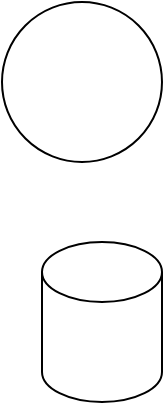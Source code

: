 <mxfile version="14.8.6" type="github">
  <diagram id="A2kMHCdc1lW4nczdTmE9" name="Page-1">
    <mxGraphModel dx="868" dy="1651" grid="1" gridSize="10" guides="1" tooltips="1" connect="1" arrows="1" fold="1" page="1" pageScale="1" pageWidth="827" pageHeight="1169" math="0" shadow="0">
      <root>
        <mxCell id="0" />
        <mxCell id="1" parent="0" />
        <mxCell id="Pe-F2RKa272RoO4Pzcp9-1" value="" style="ellipse;whiteSpace=wrap;html=1;aspect=fixed;" vertex="1" parent="1">
          <mxGeometry x="310" y="-210" width="80" height="80" as="geometry" />
        </mxCell>
        <mxCell id="Pe-F2RKa272RoO4Pzcp9-2" value="" style="shape=cylinder3;whiteSpace=wrap;html=1;boundedLbl=1;backgroundOutline=1;size=15;" vertex="1" parent="1">
          <mxGeometry x="330" y="-90" width="60" height="80" as="geometry" />
        </mxCell>
      </root>
    </mxGraphModel>
  </diagram>
</mxfile>
